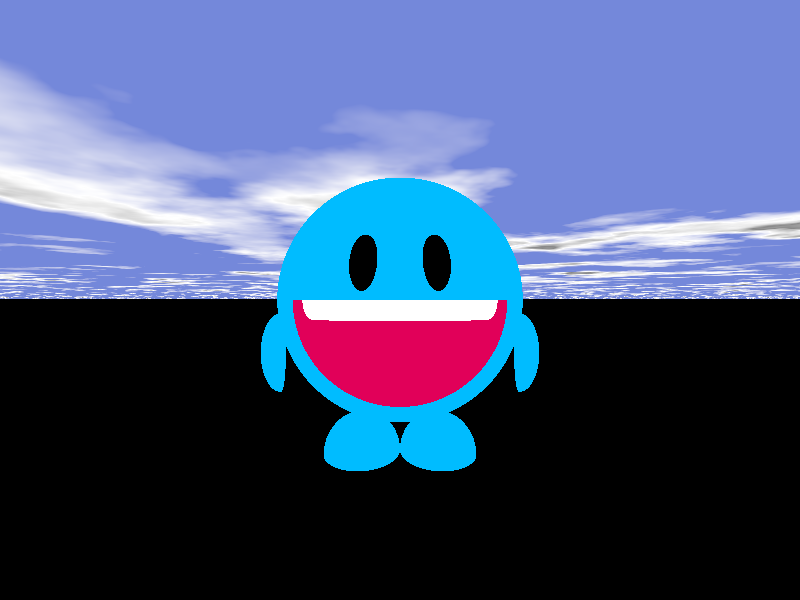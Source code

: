 // PoVRay 3.7 Scene File " ... .pov"
//--------------------------------------------------------------------------
#version 3.7;
global_settings{ assumed_gamma 1.0 }
#default{ finish{ ambient 0.1 diffuse 0.9 }} 
//--------------------------------------------------------------------------
#include "colors.inc"
#include "textures.inc"
#include "glass.inc"
#include "metals.inc"
#include "golds.inc"
#include "stones.inc"
#include "woods.inc"
#include "shapes.inc"
#include "shapes2.inc"
#include "functions.inc"
#include "math.inc"
#include "transforms.inc"
//--------------------------------------------------------------------------
// camera ------------------------------------------------------------------
#declare Camera_0 = camera {/*ultra_wide_angle*/ angle 100      // front view
                            location  <0.0 , 2.0 ,-3.0>
                            right     x*image_width/image_height
                            look_at   <0.0 , 1.0 , 0.0>}
#declare Camera_1 = camera {/*ultra_wide_angle*/ angle 90   // diagonal view
                            location  <2.0 , 2.5 ,-3.0>
                            right     x*image_width/image_height
                            look_at   <0.0 , 1.0 , 0.0>}
#declare Camera_2 = camera {/*ultra_wide_angle*/ angle 90 // right side view
                            location  <3.0 , 1.0 , 0.0>
                            right     x*image_width/image_height
                            look_at   <0.0 , 1.0 , 0.0>}
#declare Camera_3 = camera {/*ultra_wide_angle*/ angle 90        // top view
                            location  <0.0 , 3.0 ,-0.001>
                            right     x*image_width/image_height
                            look_at   <0.0 , 1.0 , 0.0>}
#declare Camera_4 = camera {/*ultra_wide_angle*/ angle 80        
                            location  <0.0 , 0.0 , -2.0>
                            right     x*image_width/image_height
                            look_at   <0.0 , 0.0 , 0.0>}                            
//camera{Camera_0}
camera
{ location <0,0,-5>
  look_at 0
  rotate <0,clock*360,0>
}
// sun ---------------------------------------------------------------------
light_source{<15,15,-15> color White}
//--------------------------------------------------------------------------
// Set a color of the background (sky)
//background { color rgb< 1, 1, 1> }
   
 // sky ---------------------------------------------------------------
plane{<0,1,0>,1 hollow  
       texture{ pigment{ bozo turbulence 0.92
                         color_map { [0.00 rgb <0.25, 0.35, 1.0>*0.7]
                                     [0.50 rgb <0.25, 0.35, 1.0>*0.7]
                                     [0.70 rgb <1,1,1>]
                                     [0.85 rgb <0.25,0.25,0.25>]
                                     [1.0 rgb <0.5,0.5,0.5>]}
                        scale<1,1,1.5>*2.5  translate< 0,0,0>
                       }
                finish {ambient 1 diffuse 0} }      
       scale 10000}
// fog on the ground ------------------------- end of sky with clouds
fog { fog_type   2
      distance   100
      color      White*0.5  
      fog_offset 0.1
      fog_alt    2.0
      turbulence 1.8
    }
//------------------------------------------------- end of ground fog

//--------------------------------------------------------------------------
// TEXTURES ----------------------------------------------------------------
#declare skin =
/*texture // Yellow
{
    pigment{ color rgb< 1.0, 0.65, 0.0> }
    finish { phong 1 reflection { 0.4 metallic 0.5 } }
} */ 

texture
{
    pigment{ color rgb< 0.0, 0.5, 1.0> } //  Greenish Blue 
    // normal { bumps 0.5 scale 0.05 }
    finish { phong 1}
}


#declare flesh =
texture
{
    pigment{ color rgb< 0.75, 0.0, 0.10> }
    finish { phong 1 reflection { 0.4 metallic 0.2 } }
    /* pigment{ color Black }
    finish { phong 1 reflection { 0.4 metallic 0.5} } */
}

//--------------------------------------------------------------------------
// BODY PARTS --------------------------------------------------------------
#declare eye =
sphere
{
    0, 1
    scale <0.1, 0.2, 0.1>
    /*texture
    {
        pigment{ color Black }
        finish { phong 1  reflection { 0.2 metallic 0.2 } }
    }*/
    texture
    {
        pigment{ color rgb< 1, 1, 1>*0.00 } //  color Black
        // normal { bumps 0.5 scale 0.05 }
        finish { phong 2 }
    }    
}

#declare half_head = 
intersection
{
    sphere { 0, 1 }
    box {
        <-1, 0, -1>, <1, 1, 1> 
        texture { flesh }
    }
    texture { skin }    
}

#declare antenna = 
object
{
    Round_Cone2( <0,0,0>, 0.2, <0,0.6,0>, 0.1, 0 ) // (point A, radius A, point B, radius B, merge on)
    texture{ skin }
}

#declare teeth =
torus
{
    0.8, 0.1 
    texture
    {
        pigment{ color White }
        finish { phong 1 reflection { 0.1 } }
    }
    scale <1, 1.5, 1>
}

#declare arm =
object
{
    // Round_Cone2( <0,0,0>, 0.15, <0,0.4,0>, 0.1, 0 )
    intersection
    {
        Spheroid(<0, 0, 0>, <0.15, 0.3, 0.15>)
        box { <-1, -1, -1>, <0, 1, 1> }
    }
    texture{ skin }
} 

#declare foot =
intersection
{   
    box { <-1, 0, -1>, <1, 1, 1> } 
    object
    {
        Spheroid(<0,0,0>, <0.3, 0.3, 0.6>) // (CenterVector, RadiusVector Rx,Ry,Rz)
        texture{ skin }
    }
}

#declare upper_head =
merge
{
    object { half_head }
    /*object
    {
        antenna
        rotate 50*x //<50,0,-20>
        translate <0.3,0.8,0>
    }
    object
    {
        antenna
        rotate 50*x //<50,0,20>
        translate <-0.3,0.8,0>
    }*/
    object
    {
        eye
        translate -0.98*z
        rotate <15, 15, 0>
        
    }
    object
    {
        eye
        translate -0.98*z
        rotate <15, -15, 0>
    }
    object
    {
        teeth
    }
}

#declare lower_head =
merge {
    difference
    {
        object
        {
            half_head
            rotate 180*z
        }
        cone
        {
            <0, 0, -1>, 1, <0, 0, 0.7>, 0
            //<scale 0.75*y
            texture { flesh }

        }
    }
}


#declare minimon =
merge
{
    object { upper_head }
    object { lower_head }
    object
    {
        arm // front view, left arm
        translate <-1, -0.4, 0>
        rotate -25*y
    }
    object
    {
        arm // front view, right arm
        rotate <0, 180, 0>
        translate <1, -0.4, 0>
        rotate 25*y
    }
    object
    {
        foot // front view, left foot
        translate <-0.3, -1.2, -0.2>
    }
    object // front view, right foot
    {
        foot
        translate <0.3, -1.2, -0.2>
    }
    
    // translate 1.5*y
}

minimon

//--------------------------------------------------------------------------
// MISC --------------------------------------------------------------------

/*#declare max_y = 0.5;
#declare min_y = 0.1;
#declare max_x = 0.6;
#declare min_x = 0.3;

#declare lower_head =
difference
{
    object
    {
        arm
        rotate <0,0,110>
        translate <-0.8, 0, -0.4>
    }
    object
    {
        
        <0, 0, -1>, 1, <0, 0, 0.7>, 0
        // scale <1,0.75,1>
        scale <(max_x - min_x) * pow(sin(2*pi*clock),2) + min_x, (max_y - min_y) * pow(sin(2*pi*clock),2) + min_y,1>
        texture
        {
            pigment{ color rgb<0.05,0.0,0.01> }
            //finish { phong 1 reflection { 0.4 metallic 0.5} }
            //finish { phong 1 }
        }
    } 
}*/